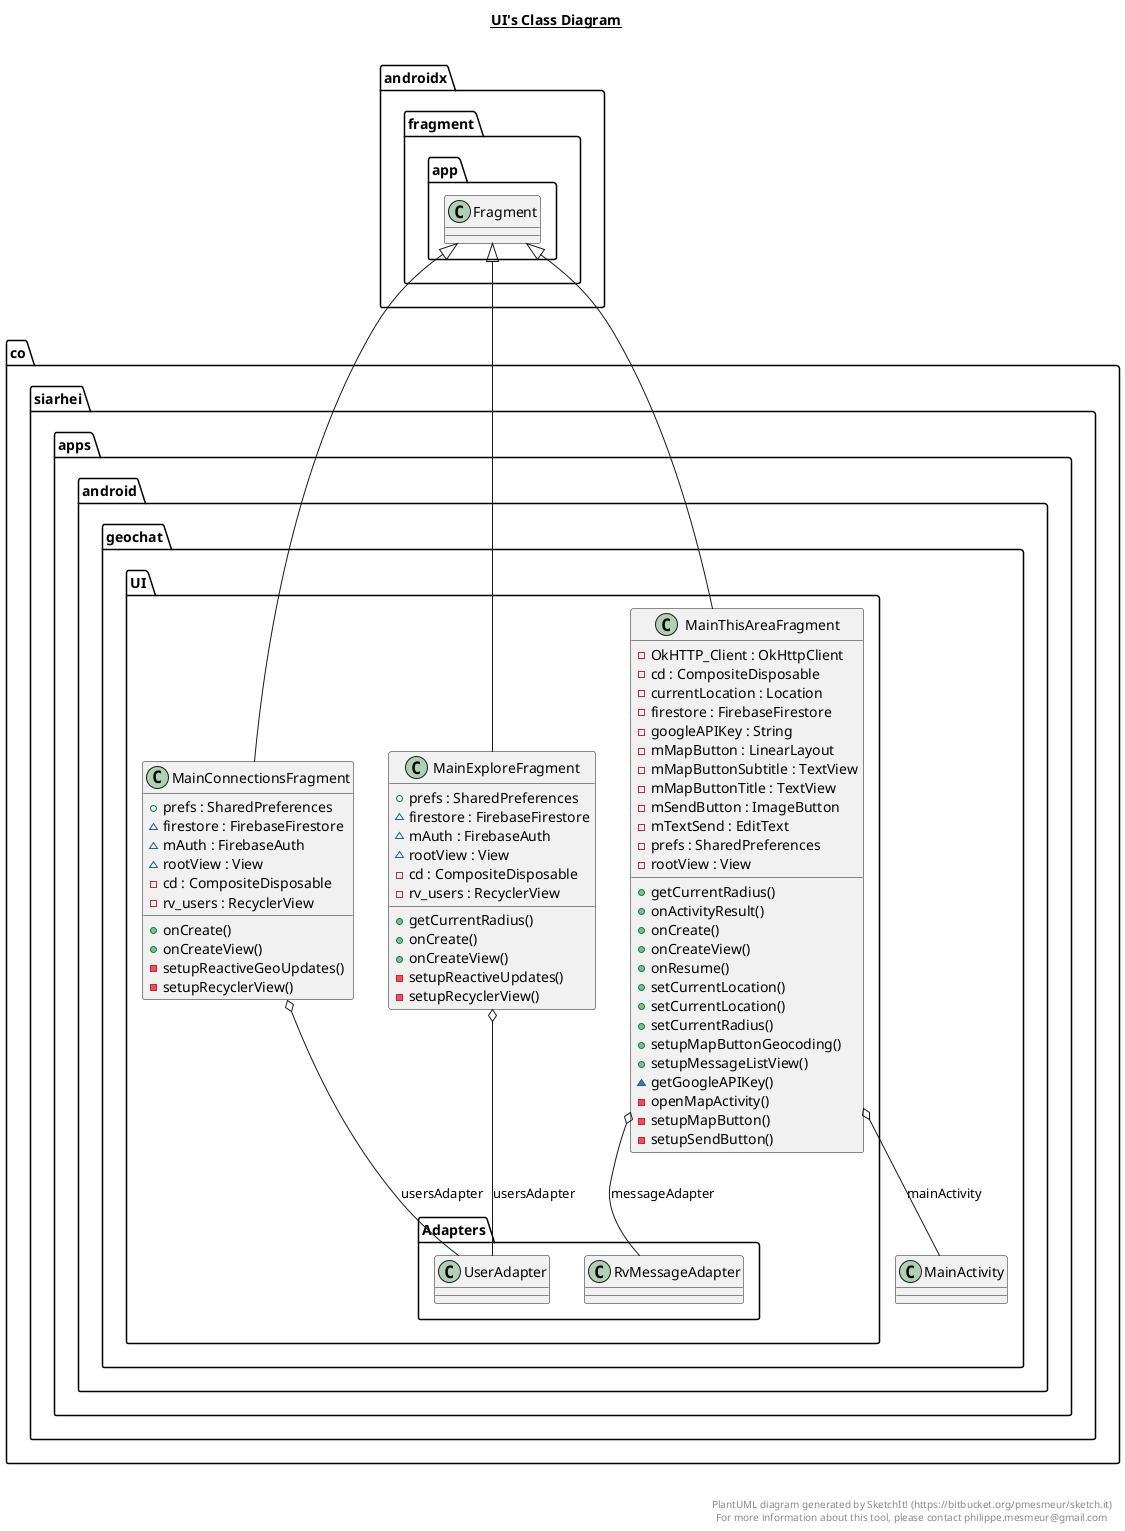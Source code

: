 @startuml

title __UI's Class Diagram__\n

  namespace co.siarhei.apps.android.geochat {
    namespace UI {
      class co.siarhei.apps.android.geochat.UI.MainConnectionsFragment {
          + prefs : SharedPreferences
          ~ firestore : FirebaseFirestore
          ~ mAuth : FirebaseAuth
          ~ rootView : View
          - cd : CompositeDisposable
          - rv_users : RecyclerView
          + onCreate()
          + onCreateView()
          - setupReactiveGeoUpdates()
          - setupRecyclerView()
      }
    }
  }
  

  namespace co.siarhei.apps.android.geochat {
    namespace UI {
      class co.siarhei.apps.android.geochat.UI.MainExploreFragment {
          + prefs : SharedPreferences
          ~ firestore : FirebaseFirestore
          ~ mAuth : FirebaseAuth
          ~ rootView : View
          - cd : CompositeDisposable
          - rv_users : RecyclerView
          + getCurrentRadius()
          + onCreate()
          + onCreateView()
          - setupReactiveUpdates()
          - setupRecyclerView()
      }
    }
  }
  

  namespace co.siarhei.apps.android.geochat {
    namespace UI {
      class co.siarhei.apps.android.geochat.UI.MainThisAreaFragment {
          - OkHTTP_Client : OkHttpClient
          - cd : CompositeDisposable
          - currentLocation : Location
          - firestore : FirebaseFirestore
          - googleAPIKey : String
          - mMapButton : LinearLayout
          - mMapButtonSubtitle : TextView
          - mMapButtonTitle : TextView
          - mSendButton : ImageButton
          - mTextSend : EditText
          - prefs : SharedPreferences
          - rootView : View
          + getCurrentRadius()
          + onActivityResult()
          + onCreate()
          + onCreateView()
          + onResume()
          + setCurrentLocation()
          + setCurrentLocation()
          + setCurrentRadius()
          + setupMapButtonGeocoding()
          + setupMessageListView()
          ~ getGoogleAPIKey()
          - openMapActivity()
          - setupMapButton()
          - setupSendButton()
      }
    }
  }
  

  co.siarhei.apps.android.geochat.UI.MainConnectionsFragment -up-|> androidx.fragment.app.Fragment
  co.siarhei.apps.android.geochat.UI.MainConnectionsFragment o-- co.siarhei.apps.android.geochat.UI.Adapters.UserAdapter : usersAdapter
  co.siarhei.apps.android.geochat.UI.MainExploreFragment -up-|> androidx.fragment.app.Fragment
  co.siarhei.apps.android.geochat.UI.MainExploreFragment o-- co.siarhei.apps.android.geochat.UI.Adapters.UserAdapter : usersAdapter
  co.siarhei.apps.android.geochat.UI.MainThisAreaFragment -up-|> androidx.fragment.app.Fragment
  co.siarhei.apps.android.geochat.UI.MainThisAreaFragment o-- co.siarhei.apps.android.geochat.MainActivity : mainActivity
  co.siarhei.apps.android.geochat.UI.MainThisAreaFragment o-- co.siarhei.apps.android.geochat.UI.Adapters.RvMessageAdapter : messageAdapter


right footer


PlantUML diagram generated by SketchIt! (https://bitbucket.org/pmesmeur/sketch.it)
For more information about this tool, please contact philippe.mesmeur@gmail.com
endfooter

@enduml
